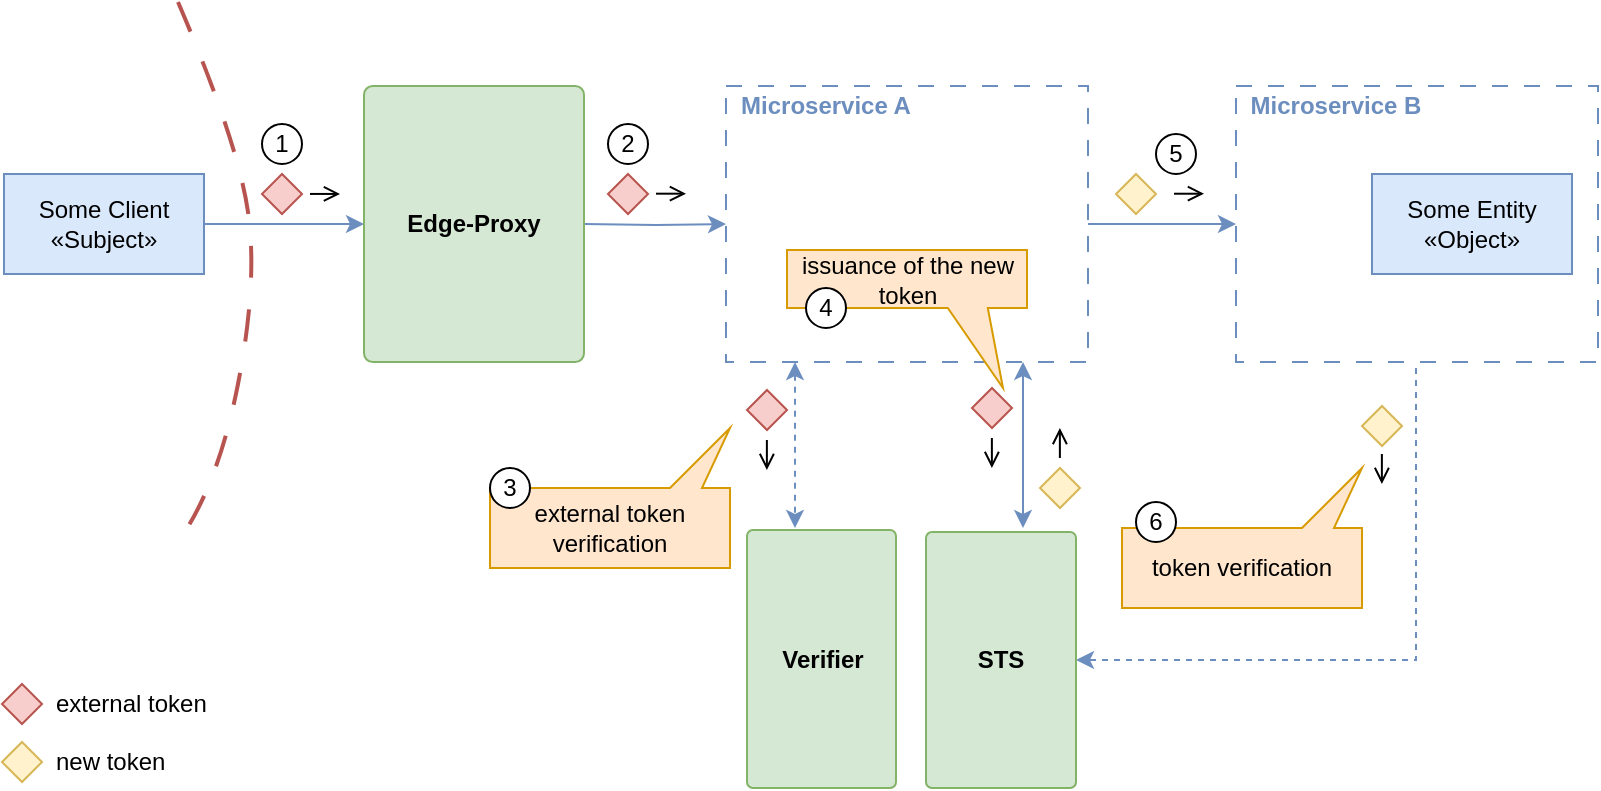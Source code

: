 <mxfile version="27.2.0">
  <diagram name="Page-1" id="vSZzm0c0lSDc5pFVxaaF">
    <mxGraphModel dx="1371" dy="887" grid="1" gridSize="10" guides="1" tooltips="1" connect="1" arrows="1" fold="1" page="1" pageScale="1" pageWidth="850" pageHeight="1100" math="0" shadow="0">
      <root>
        <mxCell id="0" />
        <mxCell id="1" parent="0" />
        <mxCell id="fo6R8_58uPIGh2nn-8rE-60" style="edgeStyle=orthogonalEdgeStyle;rounded=0;orthogonalLoop=1;jettySize=auto;html=1;entryX=1;entryY=0.5;entryDx=0;entryDy=0;fillColor=#dae8fc;strokeColor=#6c8ebf;dashed=1;" parent="1" target="uJQRAGQsD4uY7syrl0k8-3" edge="1">
          <mxGeometry relative="1" as="geometry">
            <mxPoint x="720" y="190" as="sourcePoint" />
            <Array as="points">
              <mxPoint x="720" y="336" />
            </Array>
            <mxPoint x="556" y="339" as="targetPoint" />
          </mxGeometry>
        </mxCell>
        <mxCell id="fo6R8_58uPIGh2nn-8rE-26" value="" style="rounded=0;whiteSpace=wrap;html=1;fillColor=none;strokeColor=#6c8ebf;dashed=1;dashPattern=8 8;" parent="1" vertex="1">
          <mxGeometry x="630" y="49" width="181" height="138" as="geometry" />
        </mxCell>
        <mxCell id="fo6R8_58uPIGh2nn-8rE-34" style="edgeStyle=orthogonalEdgeStyle;rounded=0;orthogonalLoop=1;jettySize=auto;html=1;entryX=0;entryY=0.5;entryDx=0;entryDy=0;fillColor=#dae8fc;strokeColor=#6c8ebf;" parent="1" source="fo6R8_58uPIGh2nn-8rE-17" target="fo6R8_58uPIGh2nn-8rE-26" edge="1">
          <mxGeometry relative="1" as="geometry" />
        </mxCell>
        <mxCell id="fo6R8_58uPIGh2nn-8rE-44" style="edgeStyle=orthogonalEdgeStyle;rounded=0;orthogonalLoop=1;jettySize=auto;html=1;entryX=0.5;entryY=0;entryDx=0;entryDy=0;fillColor=#dae8fc;strokeColor=#6c8ebf;startArrow=classic;startFill=1;" parent="1" edge="1">
          <mxGeometry relative="1" as="geometry">
            <mxPoint x="523.5" y="187" as="sourcePoint" />
            <mxPoint x="523.5" y="270" as="targetPoint" />
          </mxGeometry>
        </mxCell>
        <mxCell id="fo6R8_58uPIGh2nn-8rE-17" value="" style="rounded=0;whiteSpace=wrap;html=1;fillColor=none;strokeColor=#6c8ebf;dashed=1;dashPattern=8 8;" parent="1" vertex="1">
          <mxGeometry x="375" y="49" width="181" height="138" as="geometry" />
        </mxCell>
        <mxCell id="aPNDeGo1sduExx9jBJkK-4" value="Some Entity&lt;br&gt;«Object»" style="rounded=0;whiteSpace=wrap;html=1;fillColor=#dae8fc;strokeColor=#6c8ebf;" parent="1" vertex="1">
          <mxGeometry x="698" y="93" width="100" height="50" as="geometry" />
        </mxCell>
        <mxCell id="fo6R8_58uPIGh2nn-8rE-5" value="" style="rhombus;whiteSpace=wrap;html=1;fillColor=#f8cecc;strokeColor=#b85450;" parent="1" vertex="1">
          <mxGeometry x="13" y="348" width="20" height="20" as="geometry" />
        </mxCell>
        <mxCell id="fo6R8_58uPIGh2nn-8rE-8" value="external token" style="text;html=1;align=left;verticalAlign=middle;whiteSpace=wrap;rounded=0;" parent="1" vertex="1">
          <mxGeometry x="38" y="348" width="118" height="20" as="geometry" />
        </mxCell>
        <mxCell id="fo6R8_58uPIGh2nn-8rE-18" value="&lt;div align=&quot;center&quot;&gt;Microservice A&lt;/div&gt;" style="text;html=1;align=center;verticalAlign=middle;whiteSpace=wrap;rounded=0;fillColor=none;fontColor=#6C8EBF;fontStyle=1" parent="1" vertex="1">
          <mxGeometry x="375" y="49" width="100" height="19" as="geometry" />
        </mxCell>
        <mxCell id="fo6R8_58uPIGh2nn-8rE-27" value="&lt;div align=&quot;center&quot;&gt;Microservice B&lt;/div&gt;" style="text;html=1;align=center;verticalAlign=middle;whiteSpace=wrap;rounded=0;fillColor=none;fontColor=#6C8EBF;fontStyle=1" parent="1" vertex="1">
          <mxGeometry x="630" y="49" width="100" height="19" as="geometry" />
        </mxCell>
        <mxCell id="fo6R8_58uPIGh2nn-8rE-32" style="edgeStyle=orthogonalEdgeStyle;rounded=0;orthogonalLoop=1;jettySize=auto;html=1;entryX=0;entryY=0.5;entryDx=0;entryDy=0;fillColor=#dae8fc;strokeColor=#6c8ebf;" parent="1" target="fo6R8_58uPIGh2nn-8rE-17" edge="1">
          <mxGeometry relative="1" as="geometry">
            <mxPoint x="304" y="118" as="sourcePoint" />
          </mxGeometry>
        </mxCell>
        <mxCell id="fo6R8_58uPIGh2nn-8rE-30" value="" style="endArrow=classic;html=1;rounded=0;entryX=0;entryY=0.5;entryDx=0;entryDy=0;exitX=1;exitY=0.5;exitDx=0;exitDy=0;fillColor=#dae8fc;strokeColor=#6c8ebf;" parent="1" source="fo6R8_58uPIGh2nn-8rE-36" edge="1">
          <mxGeometry width="50" height="50" relative="1" as="geometry">
            <mxPoint x="134" y="118" as="sourcePoint" />
            <mxPoint x="194" y="118" as="targetPoint" />
          </mxGeometry>
        </mxCell>
        <mxCell id="fo6R8_58uPIGh2nn-8rE-31" value="" style="rhombus;whiteSpace=wrap;html=1;fillColor=#f8cecc;strokeColor=#b85450;direction=south;" parent="1" vertex="1">
          <mxGeometry x="143" y="93" width="20" height="20" as="geometry" />
        </mxCell>
        <mxCell id="fo6R8_58uPIGh2nn-8rE-33" value="" style="rhombus;whiteSpace=wrap;html=1;fillColor=#f8cecc;strokeColor=#b85450;" parent="1" vertex="1">
          <mxGeometry x="316" y="93" width="20" height="20" as="geometry" />
        </mxCell>
        <mxCell id="fo6R8_58uPIGh2nn-8rE-36" value="Some Client&lt;br&gt;«Subject»" style="rounded=0;whiteSpace=wrap;html=1;fillColor=#dae8fc;strokeColor=#6c8ebf;" parent="1" vertex="1">
          <mxGeometry x="14" y="93" width="100" height="50" as="geometry" />
        </mxCell>
        <mxCell id="fo6R8_58uPIGh2nn-8rE-38" value="new token" style="text;html=1;align=left;verticalAlign=middle;whiteSpace=wrap;rounded=0;" parent="1" vertex="1">
          <mxGeometry x="38" y="377" width="145" height="20" as="geometry" />
        </mxCell>
        <mxCell id="fo6R8_58uPIGh2nn-8rE-45" value="" style="rhombus;whiteSpace=wrap;html=1;fillColor=#f8cecc;strokeColor=#b85450;" parent="1" vertex="1">
          <mxGeometry x="498" y="200" width="20" height="20" as="geometry" />
        </mxCell>
        <mxCell id="fo6R8_58uPIGh2nn-8rE-46" value="" style="rhombus;whiteSpace=wrap;html=1;fillColor=#fff2cc;strokeColor=#d6b656;" parent="1" vertex="1">
          <mxGeometry x="13" y="377" width="20" height="20" as="geometry" />
        </mxCell>
        <mxCell id="fo6R8_58uPIGh2nn-8rE-47" value="" style="rhombus;whiteSpace=wrap;html=1;fillColor=#fff2cc;strokeColor=#d6b656;" parent="1" vertex="1">
          <mxGeometry x="532" y="240" width="20" height="20" as="geometry" />
        </mxCell>
        <mxCell id="fo6R8_58uPIGh2nn-8rE-49" value="" style="endArrow=open;html=1;rounded=0;endFill=0;" parent="1" edge="1">
          <mxGeometry width="50" height="50" relative="1" as="geometry">
            <mxPoint x="167" y="102.97" as="sourcePoint" />
            <mxPoint x="182" y="102.97" as="targetPoint" />
          </mxGeometry>
        </mxCell>
        <mxCell id="fo6R8_58uPIGh2nn-8rE-50" value="" style="endArrow=open;html=1;rounded=0;endFill=0;" parent="1" edge="1">
          <mxGeometry width="50" height="50" relative="1" as="geometry">
            <mxPoint x="340" y="102.84" as="sourcePoint" />
            <mxPoint x="355" y="102.84" as="targetPoint" />
          </mxGeometry>
        </mxCell>
        <mxCell id="fo6R8_58uPIGh2nn-8rE-51" value="" style="endArrow=open;html=1;rounded=0;endFill=0;" parent="1" edge="1">
          <mxGeometry width="50" height="50" relative="1" as="geometry">
            <mxPoint x="507.94" y="225" as="sourcePoint" />
            <mxPoint x="507.94" y="240" as="targetPoint" />
          </mxGeometry>
        </mxCell>
        <mxCell id="fo6R8_58uPIGh2nn-8rE-52" value="" style="endArrow=open;html=1;rounded=0;endFill=0;" parent="1" edge="1">
          <mxGeometry width="50" height="50" relative="1" as="geometry">
            <mxPoint x="541.94" y="235" as="sourcePoint" />
            <mxPoint x="541.94" y="220" as="targetPoint" />
          </mxGeometry>
        </mxCell>
        <mxCell id="fo6R8_58uPIGh2nn-8rE-53" value="" style="rhombus;whiteSpace=wrap;html=1;fillColor=#fff2cc;strokeColor=#d6b656;" parent="1" vertex="1">
          <mxGeometry x="570" y="93" width="20" height="20" as="geometry" />
        </mxCell>
        <mxCell id="fo6R8_58uPIGh2nn-8rE-54" value="" style="endArrow=open;html=1;rounded=0;endFill=0;" parent="1" edge="1">
          <mxGeometry width="50" height="50" relative="1" as="geometry">
            <mxPoint x="599" y="102.86" as="sourcePoint" />
            <mxPoint x="614" y="102.86" as="targetPoint" />
          </mxGeometry>
        </mxCell>
        <mxCell id="fo6R8_58uPIGh2nn-8rE-55" style="edgeStyle=orthogonalEdgeStyle;rounded=0;orthogonalLoop=1;jettySize=auto;html=1;entryX=0.5;entryY=0;entryDx=0;entryDy=0;fillColor=#dae8fc;strokeColor=#6c8ebf;startArrow=classic;startFill=1;dashed=1;" parent="1" edge="1">
          <mxGeometry relative="1" as="geometry">
            <mxPoint x="409.5" y="187" as="sourcePoint" />
            <mxPoint x="409.5" y="270" as="targetPoint" />
          </mxGeometry>
        </mxCell>
        <mxCell id="fo6R8_58uPIGh2nn-8rE-56" value="" style="rhombus;whiteSpace=wrap;html=1;fillColor=#f8cecc;strokeColor=#b85450;" parent="1" vertex="1">
          <mxGeometry x="385.5" y="201" width="20" height="20" as="geometry" />
        </mxCell>
        <mxCell id="fo6R8_58uPIGh2nn-8rE-57" value="" style="endArrow=open;html=1;rounded=0;endFill=0;" parent="1" edge="1">
          <mxGeometry width="50" height="50" relative="1" as="geometry">
            <mxPoint x="395.44" y="226" as="sourcePoint" />
            <mxPoint x="395.44" y="241" as="targetPoint" />
          </mxGeometry>
        </mxCell>
        <mxCell id="fo6R8_58uPIGh2nn-8rE-58" value="external token verification" style="shape=callout;whiteSpace=wrap;html=1;perimeter=calloutPerimeter;base=16;size=30;position=0.75;position2=1;flipV=1;fillColor=#ffe6cc;strokeColor=#d79b00;" parent="1" vertex="1">
          <mxGeometry x="257" y="220" width="120" height="70" as="geometry" />
        </mxCell>
        <mxCell id="fo6R8_58uPIGh2nn-8rE-59" value="issuance of the new token" style="shape=callout;whiteSpace=wrap;html=1;perimeter=calloutPerimeter;base=20;size=40;position=0.67;position2=0.9;flipV=0;fillColor=#ffe6cc;strokeColor=#d79b00;" parent="1" vertex="1">
          <mxGeometry x="405.5" y="131" width="120" height="69" as="geometry" />
        </mxCell>
        <mxCell id="fo6R8_58uPIGh2nn-8rE-61" value="" style="rhombus;whiteSpace=wrap;html=1;fillColor=#fff2cc;strokeColor=#d6b656;flipV=1;" parent="1" vertex="1">
          <mxGeometry x="693" y="209" width="20" height="20" as="geometry" />
        </mxCell>
        <mxCell id="fo6R8_58uPIGh2nn-8rE-62" value="" style="endArrow=open;html=1;rounded=0;endFill=0;" parent="1" edge="1">
          <mxGeometry width="50" height="50" relative="1" as="geometry">
            <mxPoint x="702.94" y="233.0" as="sourcePoint" />
            <mxPoint x="702.94" y="248.0" as="targetPoint" />
          </mxGeometry>
        </mxCell>
        <mxCell id="fo6R8_58uPIGh2nn-8rE-63" value="token verification" style="shape=callout;whiteSpace=wrap;html=1;perimeter=calloutPerimeter;base=16;size=30;position=0.75;position2=1;flipV=1;fillColor=#ffe6cc;strokeColor=#d79b00;" parent="1" vertex="1">
          <mxGeometry x="573" y="240" width="120" height="70" as="geometry" />
        </mxCell>
        <mxCell id="fo6R8_58uPIGh2nn-8rE-64" value="1" style="ellipse;whiteSpace=wrap;html=1;aspect=fixed;" parent="1" vertex="1">
          <mxGeometry x="143" y="68" width="20" height="20" as="geometry" />
        </mxCell>
        <mxCell id="fo6R8_58uPIGh2nn-8rE-65" value="2" style="ellipse;whiteSpace=wrap;html=1;aspect=fixed;" parent="1" vertex="1">
          <mxGeometry x="316" y="68" width="20" height="20" as="geometry" />
        </mxCell>
        <mxCell id="fo6R8_58uPIGh2nn-8rE-66" value="3" style="ellipse;whiteSpace=wrap;html=1;aspect=fixed;" parent="1" vertex="1">
          <mxGeometry x="257" y="240" width="20" height="20" as="geometry" />
        </mxCell>
        <mxCell id="fo6R8_58uPIGh2nn-8rE-67" value="4" style="ellipse;whiteSpace=wrap;html=1;aspect=fixed;" parent="1" vertex="1">
          <mxGeometry x="415" y="150" width="20" height="20" as="geometry" />
        </mxCell>
        <mxCell id="fo6R8_58uPIGh2nn-8rE-68" value="5" style="ellipse;whiteSpace=wrap;html=1;aspect=fixed;" parent="1" vertex="1">
          <mxGeometry x="590" y="73" width="20" height="20" as="geometry" />
        </mxCell>
        <mxCell id="fo6R8_58uPIGh2nn-8rE-69" value="6" style="ellipse;whiteSpace=wrap;html=1;aspect=fixed;" parent="1" vertex="1">
          <mxGeometry x="580" y="257" width="20" height="20" as="geometry" />
        </mxCell>
        <mxCell id="uJQRAGQsD4uY7syrl0k8-1" value="&lt;b&gt;Edge-Proxy&lt;/b&gt;" style="rounded=1;whiteSpace=wrap;html=1;fillColor=#d5e8d4;strokeColor=#82b366;arcSize=4;" vertex="1" parent="1">
          <mxGeometry x="194" y="49" width="110" height="138" as="geometry" />
        </mxCell>
        <mxCell id="uJQRAGQsD4uY7syrl0k8-2" value="&lt;b&gt;Verifier&lt;/b&gt;" style="rounded=1;whiteSpace=wrap;html=1;fillColor=#d5e8d4;strokeColor=#82b366;arcSize=4;" vertex="1" parent="1">
          <mxGeometry x="385.5" y="271" width="74.5" height="129" as="geometry" />
        </mxCell>
        <mxCell id="uJQRAGQsD4uY7syrl0k8-3" value="&lt;b&gt;STS&lt;/b&gt;" style="rounded=1;whiteSpace=wrap;html=1;fillColor=#d5e8d4;strokeColor=#82b366;arcSize=4;" vertex="1" parent="1">
          <mxGeometry x="475" y="272" width="75" height="128" as="geometry" />
        </mxCell>
        <mxCell id="uJQRAGQsD4uY7syrl0k8-5" value="" style="curved=1;endArrow=none;html=1;rounded=0;dashed=1;dashPattern=8 8;startFill=0;fillColor=#f8cecc;strokeColor=#b85450;startSize=9;endSize=8;strokeWidth=2;" edge="1" parent="1">
          <mxGeometry width="50" height="50" relative="1" as="geometry">
            <mxPoint x="101" y="7" as="sourcePoint" />
            <mxPoint x="101" y="277" as="targetPoint" />
            <Array as="points">
              <mxPoint x="131" y="77" />
              <mxPoint x="141" y="147" />
              <mxPoint x="121" y="249" />
            </Array>
          </mxGeometry>
        </mxCell>
      </root>
    </mxGraphModel>
  </diagram>
</mxfile>
